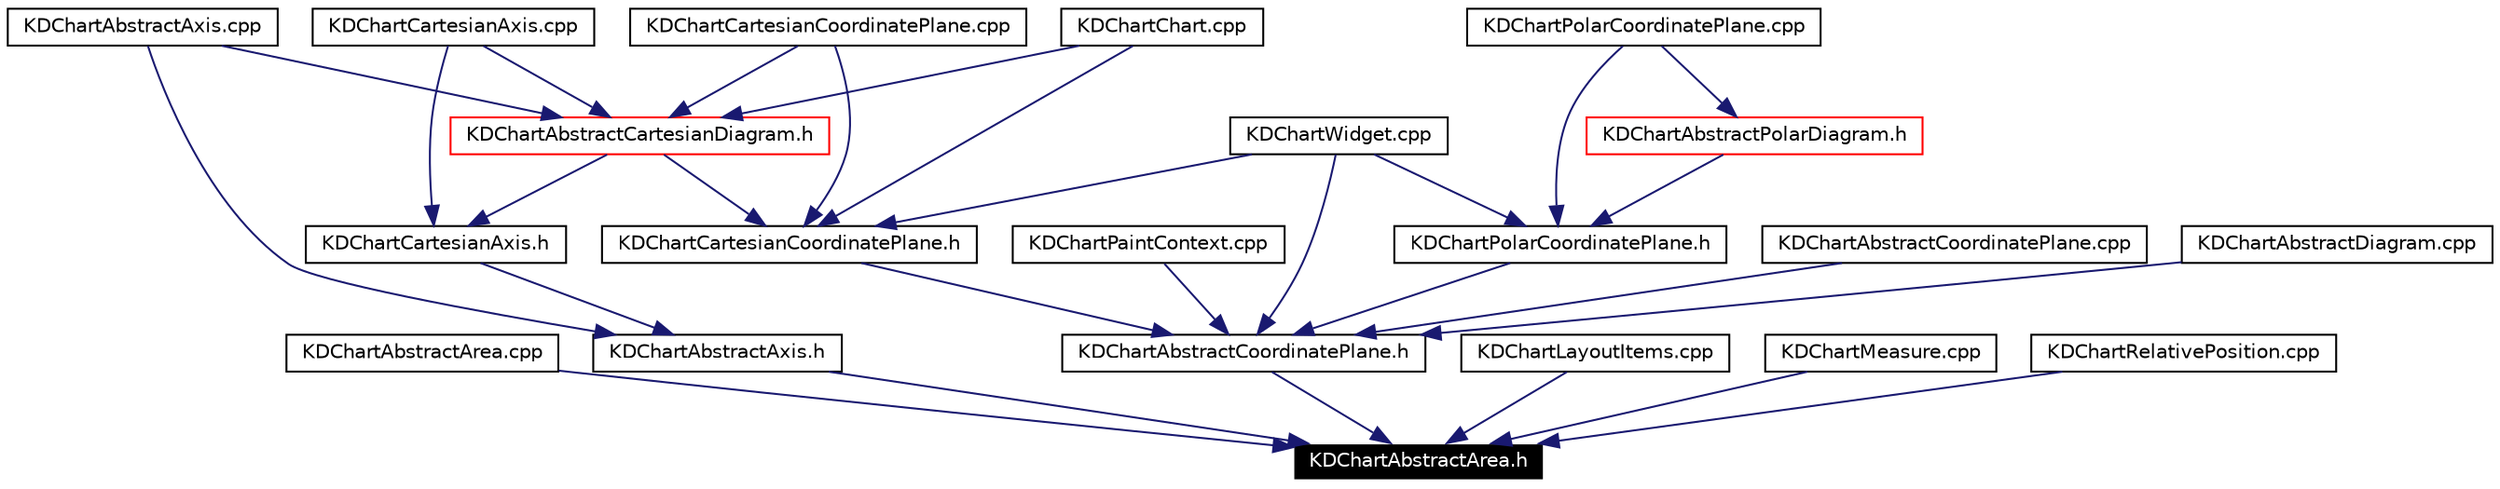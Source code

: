 digraph G
{
  edge [fontname="Helvetica",fontsize=10,labelfontname="Helvetica",labelfontsize=10];
  node [fontname="Helvetica",fontsize=10,shape=record];
  Node62 [label="KDChartAbstractArea.h",height=0.2,width=0.4,color="white", fillcolor="black", style="filled" fontcolor="white"];
  Node63 -> Node62 [color="midnightblue",fontsize=10,style="solid",fontname="Helvetica"];
  Node63 [label="KDChartAbstractArea.cpp",height=0.2,width=0.4,color="black",URL="$_k_d_chart_abstract_area_8cpp.html"];
  Node64 -> Node62 [color="midnightblue",fontsize=10,style="solid",fontname="Helvetica"];
  Node64 [label="KDChartAbstractAxis.h",height=0.2,width=0.4,color="black",URL="$_k_d_chart_abstract_axis_8h.html"];
  Node65 -> Node64 [color="midnightblue",fontsize=10,style="solid",fontname="Helvetica"];
  Node65 [label="KDChartAbstractAxis.cpp",height=0.2,width=0.4,color="black",URL="$_k_d_chart_abstract_axis_8cpp.html"];
  Node66 -> Node64 [color="midnightblue",fontsize=10,style="solid",fontname="Helvetica"];
  Node66 [label="KDChartCartesianAxis.h",height=0.2,width=0.4,color="black",URL="$_k_d_chart_cartesian_axis_8h.html"];
  Node67 -> Node66 [color="midnightblue",fontsize=10,style="solid",fontname="Helvetica"];
  Node67 [label="KDChartAbstractCartesianDiagram.h",height=0.2,width=0.4,color="red",URL="$_k_d_chart_abstract_cartesian_diagram_8h.html"];
  Node65 -> Node67 [color="midnightblue",fontsize=10,style="solid",fontname="Helvetica"];
  Node71 -> Node67 [color="midnightblue",fontsize=10,style="solid",fontname="Helvetica"];
  Node71 [label="KDChartCartesianAxis.cpp",height=0.2,width=0.4,color="black",URL="$_k_d_chart_cartesian_axis_8cpp.html"];
  Node74 -> Node67 [color="midnightblue",fontsize=10,style="solid",fontname="Helvetica"];
  Node74 [label="KDChartCartesianCoordinatePlane.cpp",height=0.2,width=0.4,color="black",URL="$_k_d_chart_cartesian_coordinate_plane_8cpp.html"];
  Node75 -> Node67 [color="midnightblue",fontsize=10,style="solid",fontname="Helvetica"];
  Node75 [label="KDChartChart.cpp",height=0.2,width=0.4,color="black",URL="$_k_d_chart_chart_8cpp.html"];
  Node71 -> Node66 [color="midnightblue",fontsize=10,style="solid",fontname="Helvetica"];
  Node77 -> Node62 [color="midnightblue",fontsize=10,style="solid",fontname="Helvetica"];
  Node77 [label="KDChartAbstractCoordinatePlane.h",height=0.2,width=0.4,color="black",URL="$_k_d_chart_abstract_coordinate_plane_8h.html"];
  Node78 -> Node77 [color="midnightblue",fontsize=10,style="solid",fontname="Helvetica"];
  Node78 [label="KDChartCartesianCoordinatePlane.h",height=0.2,width=0.4,color="black",URL="$_k_d_chart_cartesian_coordinate_plane_8h.html"];
  Node67 -> Node78 [color="midnightblue",fontsize=10,style="solid",fontname="Helvetica"];
  Node74 -> Node78 [color="midnightblue",fontsize=10,style="solid",fontname="Helvetica"];
  Node75 -> Node78 [color="midnightblue",fontsize=10,style="solid",fontname="Helvetica"];
  Node73 -> Node78 [color="midnightblue",fontsize=10,style="solid",fontname="Helvetica"];
  Node73 [label="KDChartWidget.cpp",height=0.2,width=0.4,color="black",URL="$_k_d_chart_widget_8cpp.html"];
  Node79 -> Node77 [color="midnightblue",fontsize=10,style="solid",fontname="Helvetica"];
  Node79 [label="KDChartAbstractCoordinatePlane.cpp",height=0.2,width=0.4,color="black",URL="$_k_d_chart_abstract_coordinate_plane_8cpp.html"];
  Node80 -> Node77 [color="midnightblue",fontsize=10,style="solid",fontname="Helvetica"];
  Node80 [label="KDChartAbstractDiagram.cpp",height=0.2,width=0.4,color="black",URL="$_k_d_chart_abstract_diagram_8cpp.html"];
  Node81 -> Node77 [color="midnightblue",fontsize=10,style="solid",fontname="Helvetica"];
  Node81 [label="KDChartPolarCoordinatePlane.h",height=0.2,width=0.4,color="black",URL="$_k_d_chart_polar_coordinate_plane_8h.html"];
  Node82 -> Node81 [color="midnightblue",fontsize=10,style="solid",fontname="Helvetica"];
  Node82 [label="KDChartAbstractPolarDiagram.h",height=0.2,width=0.4,color="red",URL="$_k_d_chart_abstract_polar_diagram_8h.html"];
  Node90 -> Node82 [color="midnightblue",fontsize=10,style="solid",fontname="Helvetica"];
  Node90 [label="KDChartPolarCoordinatePlane.cpp",height=0.2,width=0.4,color="black",URL="$_k_d_chart_polar_coordinate_plane_8cpp.html"];
  Node90 -> Node81 [color="midnightblue",fontsize=10,style="solid",fontname="Helvetica"];
  Node73 -> Node81 [color="midnightblue",fontsize=10,style="solid",fontname="Helvetica"];
  Node93 -> Node77 [color="midnightblue",fontsize=10,style="solid",fontname="Helvetica"];
  Node93 [label="KDChartPaintContext.cpp",height=0.2,width=0.4,color="black",URL="$_k_d_chart_paint_context_8cpp.html"];
  Node73 -> Node77 [color="midnightblue",fontsize=10,style="solid",fontname="Helvetica"];
  Node94 -> Node62 [color="midnightblue",fontsize=10,style="solid",fontname="Helvetica"];
  Node94 [label="KDChartLayoutItems.cpp",height=0.2,width=0.4,color="black",URL="$_k_d_chart_layout_items_8cpp.html"];
  Node95 -> Node62 [color="midnightblue",fontsize=10,style="solid",fontname="Helvetica"];
  Node95 [label="KDChartMeasure.cpp",height=0.2,width=0.4,color="black",URL="$_k_d_chart_measure_8cpp.html"];
  Node96 -> Node62 [color="midnightblue",fontsize=10,style="solid",fontname="Helvetica"];
  Node96 [label="KDChartRelativePosition.cpp",height=0.2,width=0.4,color="black",URL="$_k_d_chart_relative_position_8cpp.html"];
}
